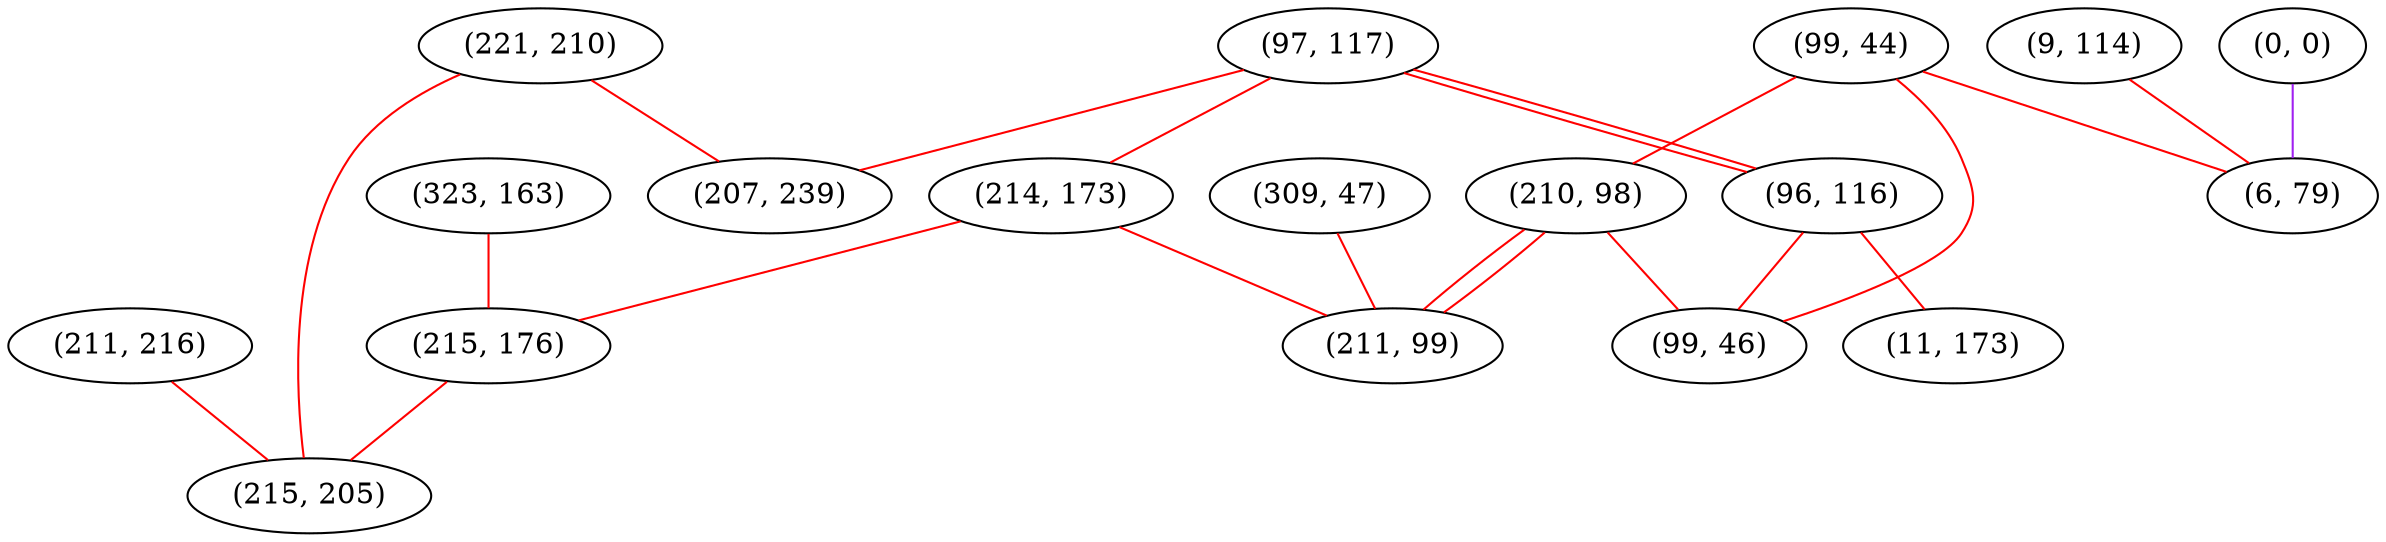 graph "" {
"(97, 117)";
"(309, 47)";
"(99, 44)";
"(323, 163)";
"(214, 173)";
"(96, 116)";
"(210, 98)";
"(0, 0)";
"(211, 216)";
"(215, 176)";
"(211, 99)";
"(9, 114)";
"(221, 210)";
"(215, 205)";
"(6, 79)";
"(207, 239)";
"(99, 46)";
"(11, 173)";
"(97, 117)" -- "(207, 239)"  [color=red, key=0, weight=1];
"(97, 117)" -- "(214, 173)"  [color=red, key=0, weight=1];
"(97, 117)" -- "(96, 116)"  [color=red, key=0, weight=1];
"(97, 117)" -- "(96, 116)"  [color=red, key=1, weight=1];
"(309, 47)" -- "(211, 99)"  [color=red, key=0, weight=1];
"(99, 44)" -- "(6, 79)"  [color=red, key=0, weight=1];
"(99, 44)" -- "(99, 46)"  [color=red, key=0, weight=1];
"(99, 44)" -- "(210, 98)"  [color=red, key=0, weight=1];
"(323, 163)" -- "(215, 176)"  [color=red, key=0, weight=1];
"(214, 173)" -- "(215, 176)"  [color=red, key=0, weight=1];
"(214, 173)" -- "(211, 99)"  [color=red, key=0, weight=1];
"(96, 116)" -- "(99, 46)"  [color=red, key=0, weight=1];
"(96, 116)" -- "(11, 173)"  [color=red, key=0, weight=1];
"(210, 98)" -- "(211, 99)"  [color=red, key=0, weight=1];
"(210, 98)" -- "(211, 99)"  [color=red, key=1, weight=1];
"(210, 98)" -- "(99, 46)"  [color=red, key=0, weight=1];
"(0, 0)" -- "(6, 79)"  [color=purple, key=0, weight=4];
"(211, 216)" -- "(215, 205)"  [color=red, key=0, weight=1];
"(215, 176)" -- "(215, 205)"  [color=red, key=0, weight=1];
"(9, 114)" -- "(6, 79)"  [color=red, key=0, weight=1];
"(221, 210)" -- "(215, 205)"  [color=red, key=0, weight=1];
"(221, 210)" -- "(207, 239)"  [color=red, key=0, weight=1];
}
